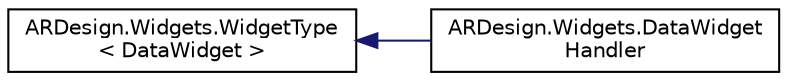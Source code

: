 digraph "Graphical Class Hierarchy"
{
 // LATEX_PDF_SIZE
  edge [fontname="Helvetica",fontsize="10",labelfontname="Helvetica",labelfontsize="10"];
  node [fontname="Helvetica",fontsize="10",shape=record];
  rankdir="LR";
  Node0 [label="ARDesign.Widgets.WidgetType\l\< DataWidget \>",height=0.2,width=0.4,color="black", fillcolor="white", style="filled",URL="$class_a_r_design_1_1_widgets_1_1_widget_type.html",tooltip=" "];
  Node0 -> Node1 [dir="back",color="midnightblue",fontsize="10",style="solid",fontname="Helvetica"];
  Node1 [label="ARDesign.Widgets.DataWidget\lHandler",height=0.2,width=0.4,color="black", fillcolor="white", style="filled",URL="$class_a_r_design_1_1_widgets_1_1_data_widget_handler.html",tooltip="Handler class for data displaying widgets"];
}

